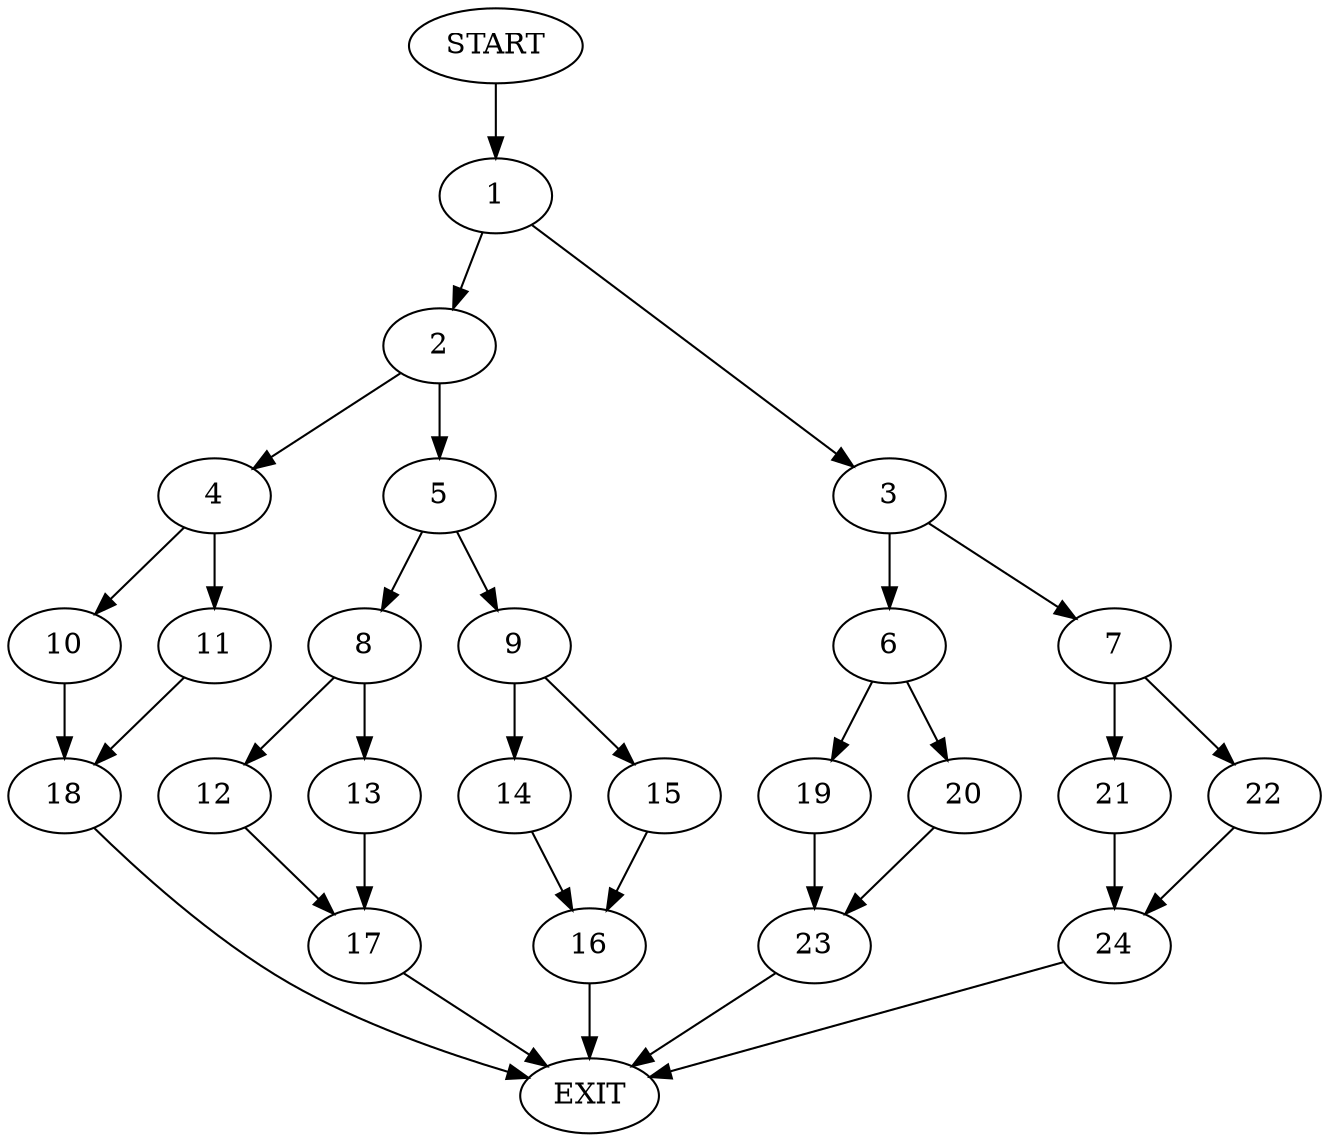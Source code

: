 digraph {
0 [label="START"]
25 [label="EXIT"]
0 -> 1
1 -> 2
1 -> 3
2 -> 4
2 -> 5
3 -> 6
3 -> 7
5 -> 8
5 -> 9
4 -> 10
4 -> 11
8 -> 12
8 -> 13
9 -> 14
9 -> 15
15 -> 16
14 -> 16
16 -> 25
12 -> 17
13 -> 17
17 -> 25
11 -> 18
10 -> 18
18 -> 25
6 -> 19
6 -> 20
7 -> 21
7 -> 22
19 -> 23
20 -> 23
23 -> 25
22 -> 24
21 -> 24
24 -> 25
}
